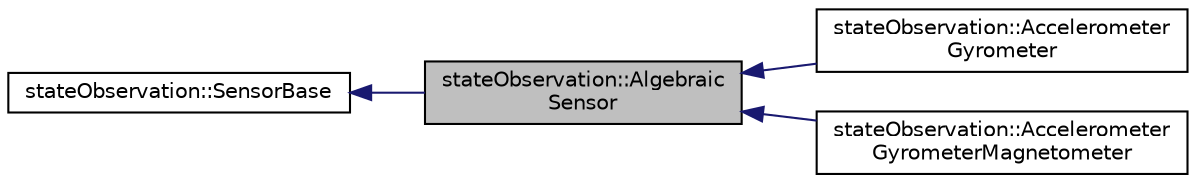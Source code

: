 digraph "stateObservation::AlgebraicSensor"
{
  edge [fontname="Helvetica",fontsize="10",labelfontname="Helvetica",labelfontsize="10"];
  node [fontname="Helvetica",fontsize="10",shape=record];
  rankdir="LR";
  Node0 [label="stateObservation::Algebraic\lSensor",height=0.2,width=0.4,color="black", fillcolor="grey75", style="filled", fontcolor="black"];
  Node1 -> Node0 [dir="back",color="midnightblue",fontsize="10",style="solid",fontname="Helvetica"];
  Node1 [label="stateObservation::SensorBase",height=0.2,width=0.4,color="black", fillcolor="white", style="filled",URL="$classstateObservation_1_1SensorBase.html",tooltip="The base class for sensors. This must be derived to implement a sensor. "];
  Node0 -> Node2 [dir="back",color="midnightblue",fontsize="10",style="solid",fontname="Helvetica"];
  Node2 [label="stateObservation::Accelerometer\lGyrometer",height=0.2,width=0.4,color="black", fillcolor="white", style="filled",URL="$classstateObservation_1_1AccelerometerGyrometer.html",tooltip="Implements the accelerometer-gyrometer measurements. "];
  Node0 -> Node3 [dir="back",color="midnightblue",fontsize="10",style="solid",fontname="Helvetica"];
  Node3 [label="stateObservation::Accelerometer\lGyrometerMagnetometer",height=0.2,width=0.4,color="black", fillcolor="white", style="filled",URL="$classstateObservation_1_1AccelerometerGyrometerMagnetometer.html",tooltip="Implements the accelerometer-gyrometer-magnetometer measurements. "];
}
